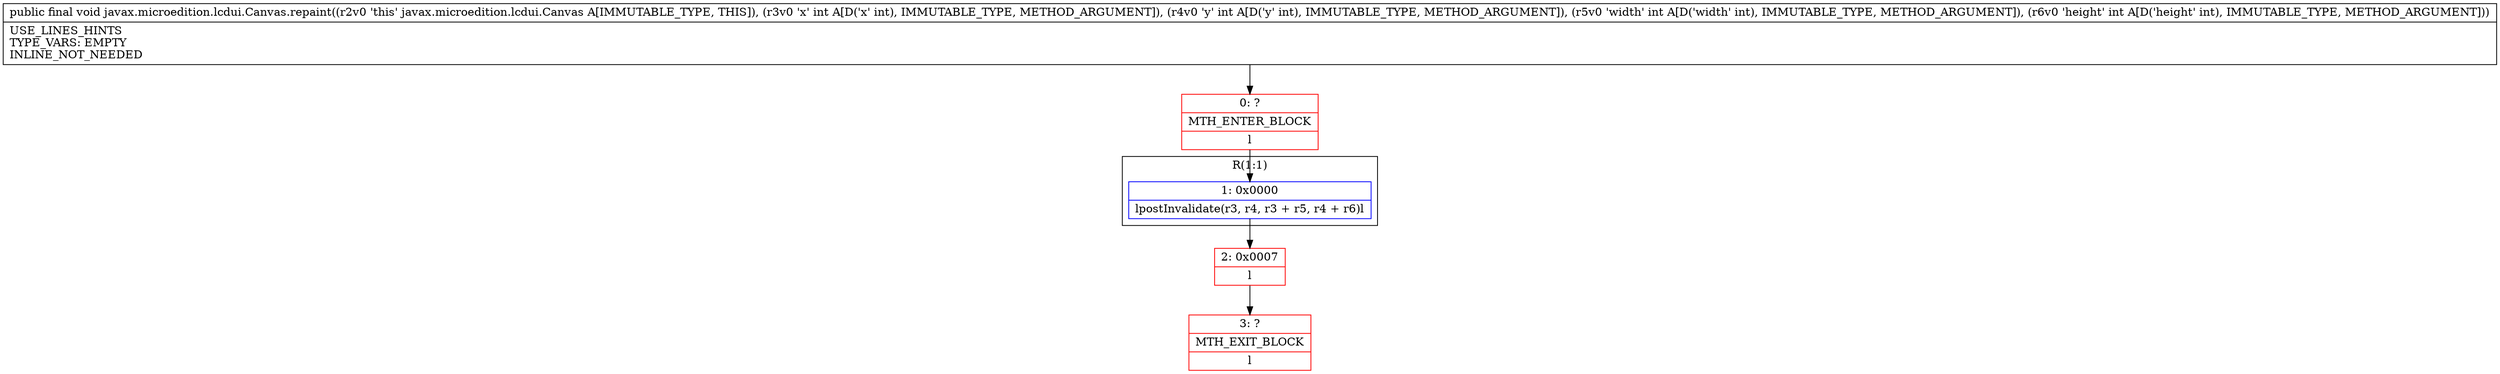 digraph "CFG forjavax.microedition.lcdui.Canvas.repaint(IIII)V" {
subgraph cluster_Region_757730844 {
label = "R(1:1)";
node [shape=record,color=blue];
Node_1 [shape=record,label="{1\:\ 0x0000|lpostInvalidate(r3, r4, r3 + r5, r4 + r6)l}"];
}
Node_0 [shape=record,color=red,label="{0\:\ ?|MTH_ENTER_BLOCK\l|l}"];
Node_2 [shape=record,color=red,label="{2\:\ 0x0007|l}"];
Node_3 [shape=record,color=red,label="{3\:\ ?|MTH_EXIT_BLOCK\l|l}"];
MethodNode[shape=record,label="{public final void javax.microedition.lcdui.Canvas.repaint((r2v0 'this' javax.microedition.lcdui.Canvas A[IMMUTABLE_TYPE, THIS]), (r3v0 'x' int A[D('x' int), IMMUTABLE_TYPE, METHOD_ARGUMENT]), (r4v0 'y' int A[D('y' int), IMMUTABLE_TYPE, METHOD_ARGUMENT]), (r5v0 'width' int A[D('width' int), IMMUTABLE_TYPE, METHOD_ARGUMENT]), (r6v0 'height' int A[D('height' int), IMMUTABLE_TYPE, METHOD_ARGUMENT]))  | USE_LINES_HINTS\lTYPE_VARS: EMPTY\lINLINE_NOT_NEEDED\l}"];
MethodNode -> Node_0;
Node_1 -> Node_2;
Node_0 -> Node_1;
Node_2 -> Node_3;
}

